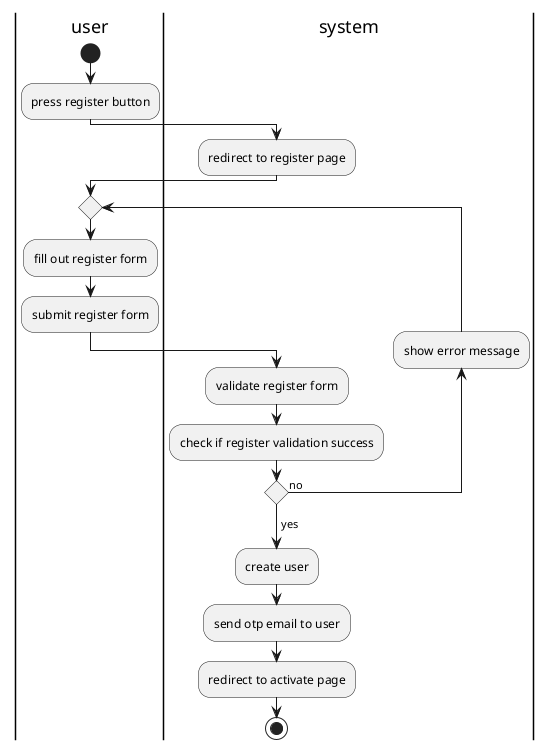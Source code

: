@startuml register

|user|
start
:press register button;
|system|
:redirect to register page;
|user|
repeat
:fill out register form;
:submit register form;
|system|
:validate register form;
:check if register validation success;
backward:show error message;
repeat while () is (no)
-> yes;
:create user;
:send otp email to user;
:redirect to activate page;
stop
 
@enduml